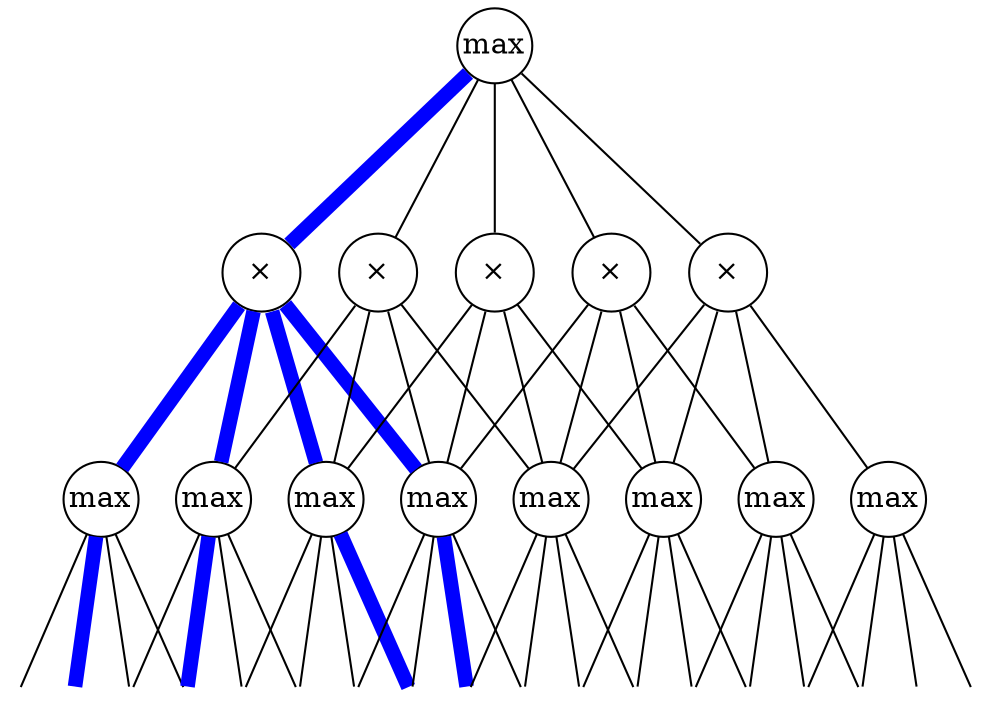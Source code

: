 graph G {
  root [shape=circle, label="max", margin=0, fontsize=14];
  graph [ranksep="1"];
  splines="false";
  subgraph L1 {
    rank=same;
    P1 [shape=circle, label=<&times;>];
    P2 [shape=circle, label=<&times;>];
    P3 [shape=circle, label=<&times;>];
    P4 [shape=circle, label=<&times;>];
    P5 [shape=circle, label=<&times;>];
  };
  root -- P1 [color="blue", penwidth="7"];
  root -- P2;
  root -- P3;
  root -- P4;
  root -- P5;
  subgraph L2 {
    rank=same;
    S1 [shape=circle, label="max", margin=0, fontsize=14];
    S2 [shape=circle, label="max", margin=0, fontsize=14];
    S3 [shape=circle, label="max", margin=0, fontsize=14];
    S4 [shape=circle, label="max", margin=0, fontsize=14];
    S5 [shape=circle, label="max", margin=0, fontsize=14];
    S6 [shape=circle, label="max", margin=0, fontsize=14];
    S7 [shape=circle, label="max", margin=0, fontsize=14];
    S8 [shape=circle, label="max", margin=0, fontsize=14];
  }
  P1 -- {S1 S2 S3, S4} [color="blue", penwidth="7"];
  P2 -- {S2 S3 S4 S5}
  P3 -- {S3 S4 S5 S6}
  P4 -- {S4 S5 S6 S7}
  P5 -- {S5 S6 S7 S8}
  subgraph L3 {
    rank=same;
    U1 [style=invis,  label="", shape="point", width="0.125"];
    U2 [style=invis,  label="", shape="point", width="0.125"];
    U3 [style=invis,  label="", shape="point", width="0.125"];
    U4 [style=invis,  label="", shape="point", width="0.125"];
    U5 [style=invis,  label="", shape="point", width="0.125"];
    U6 [style=invis,  label="", shape="point", width="0.125"];
    U7 [style=invis,  label="", shape="point", width="0.125"];
    U8 [style=invis,  label="", shape="point", width="0.125"];
    U9 [style=invis,  label="", shape="point", width="0.125"];
    U10 [style=invis, label="", shape="point", width="0.125"];
    U11 [style=invis, label="", shape="point", width="0.125"];
    U12 [style=invis, label="", shape="point", width="0.125"];
    U13 [style=invis, label="", shape="point", width="0.125"];
    U14 [style=invis, label="", shape="point", width="0.125"];
    U15 [style=invis, label="", shape="point", width="0.125"];
    U16 [style=invis, label="", shape="point", width="0.125"];
    U17 [style=invis, label="", shape="point", width="0.125"];
    U18 [style=invis, label="", shape="point", width="0.125"];
  }
  S1 -- U2 [color="blue", penwidth="7"];
  S1 -- {U1 U3 U4}
  S2 -- U4 [color="blue", penwidth="7"];
  S2 -- {U3 U5 U6}
  S3 -- U8 [color="blue", penwidth="7"];
  S3 -- {U5 U6 U7}
  S4 -- U9 [color="blue", penwidth="7"];
  S4 -- {U7 U8 U10}
  S5 -- {U9 U10 U11 U12}
  S6 -- {U11 U12 U13 U14}
  S7 -- {U13 U14 U15 U16}
  S8 -- {U15 U16 U17 U18}
}

